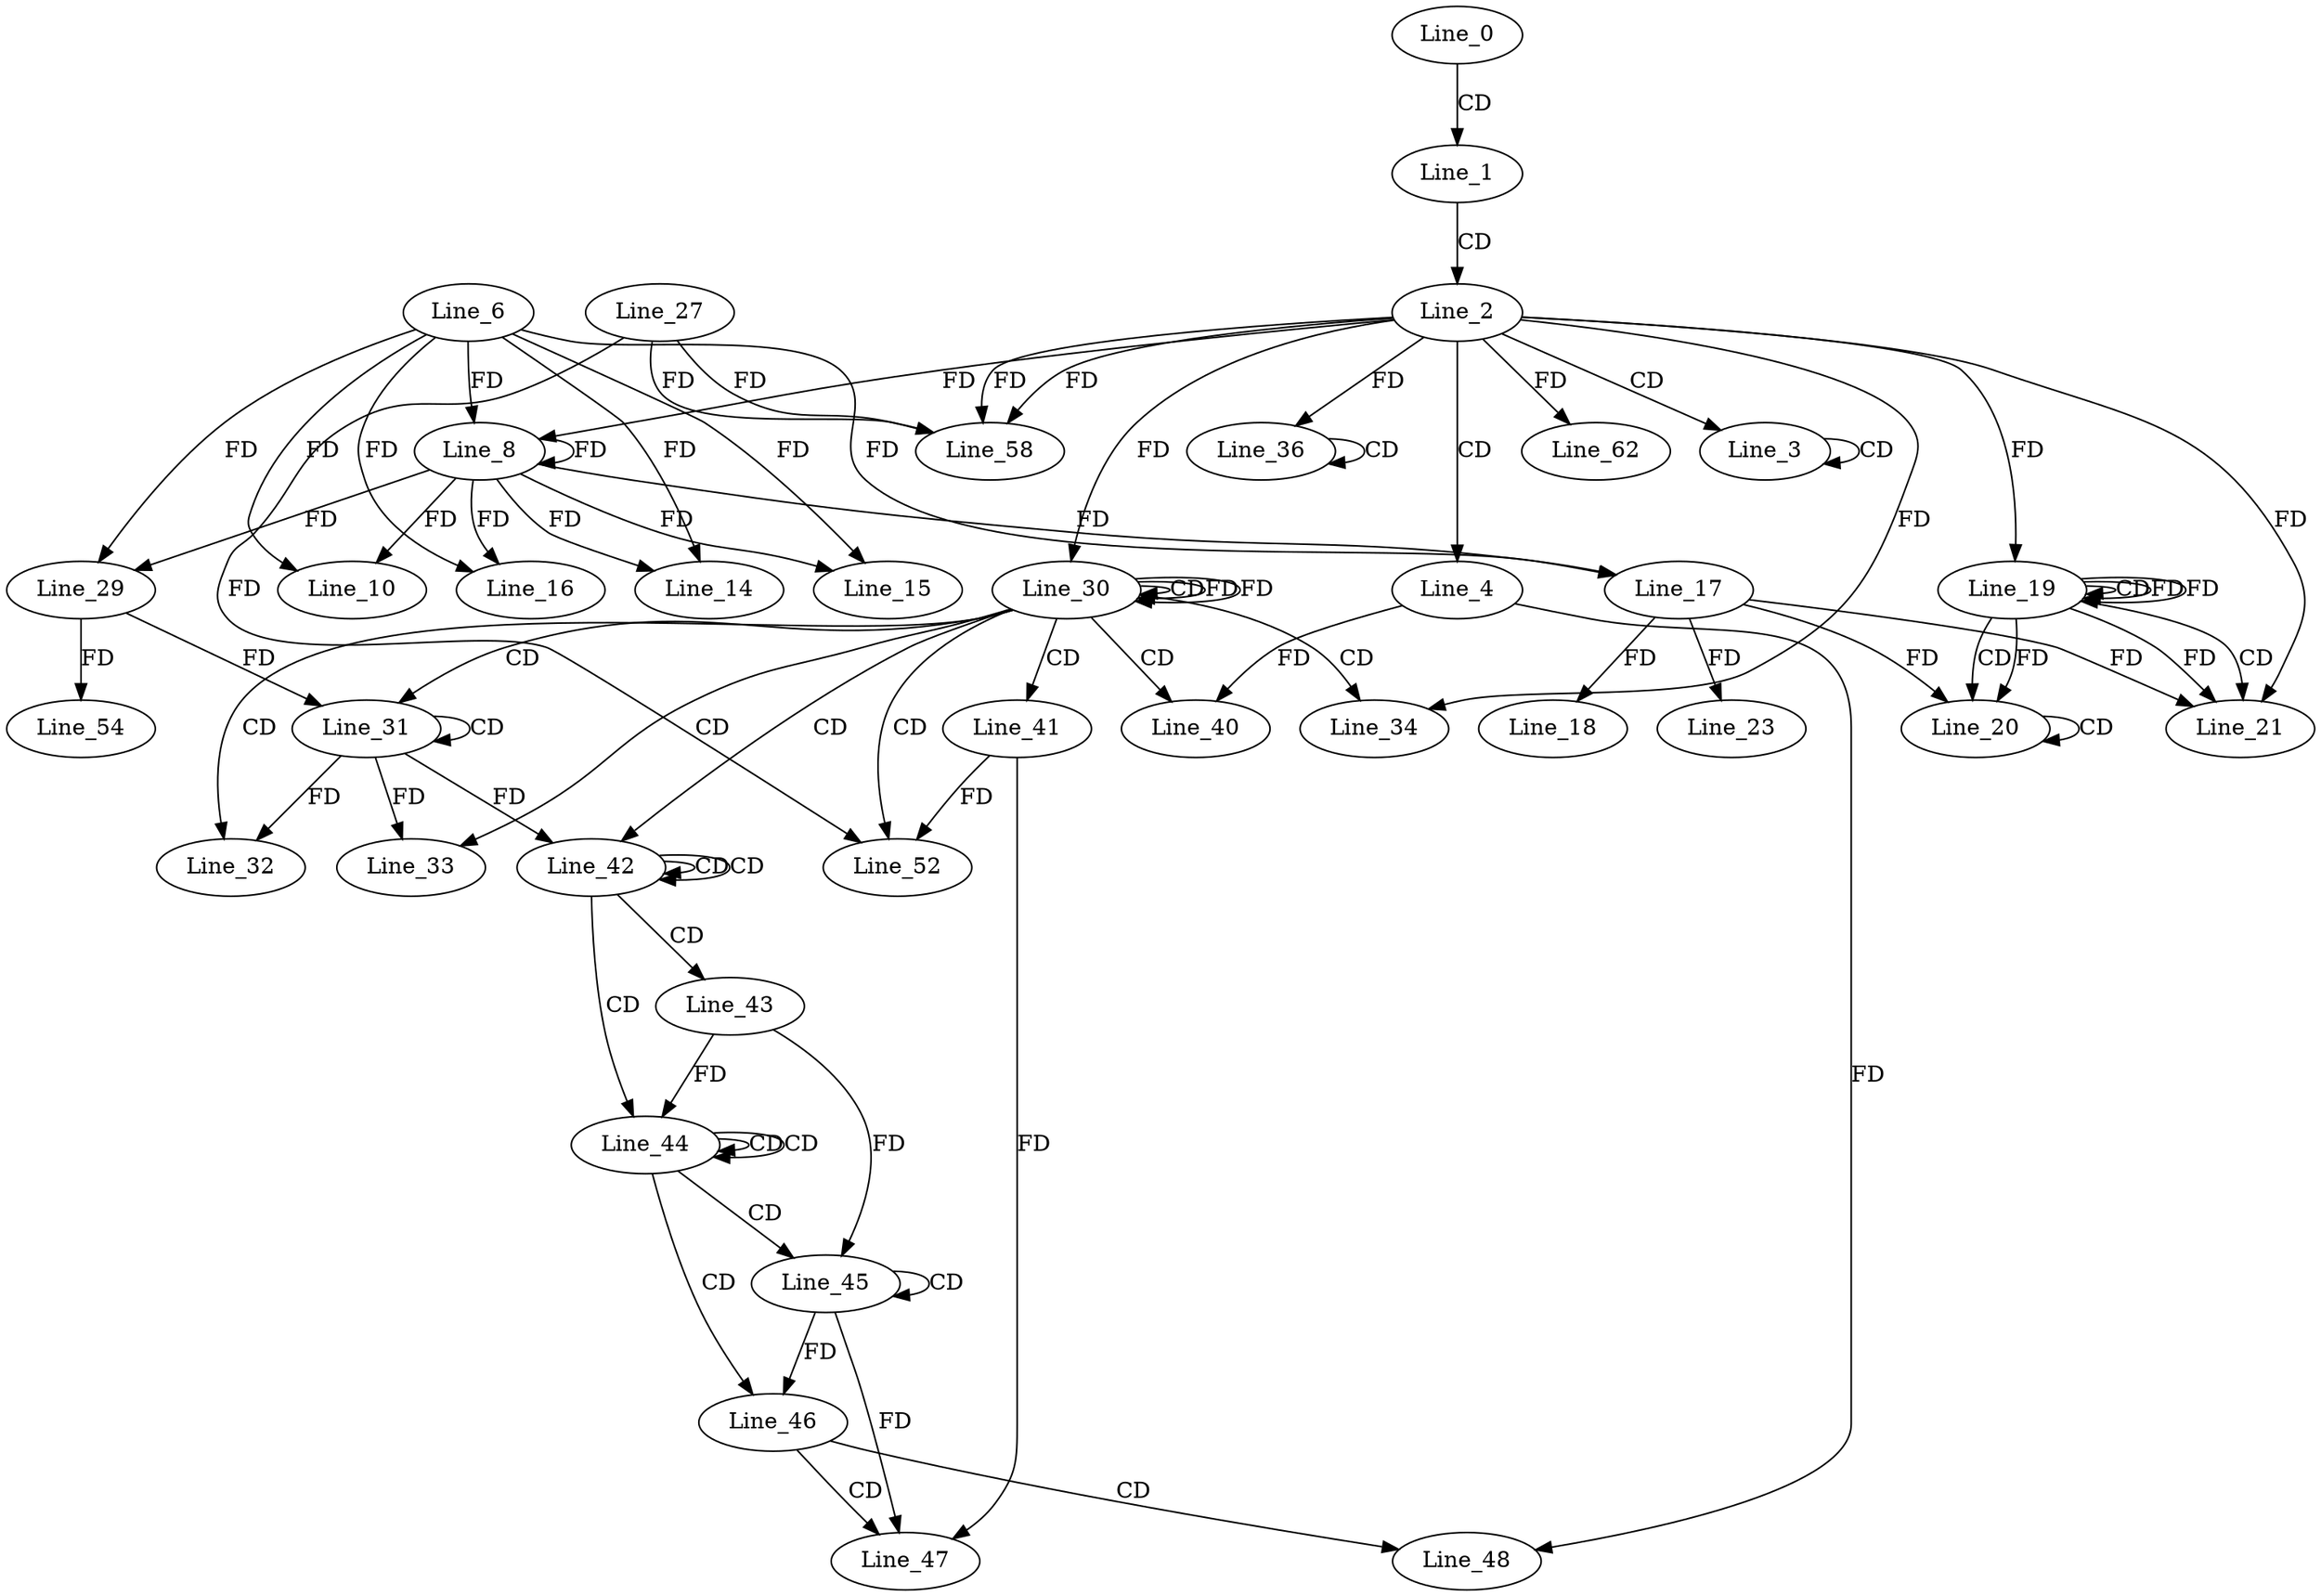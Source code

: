 digraph G {
  Line_0;
  Line_1;
  Line_2;
  Line_3;
  Line_3;
  Line_4;
  Line_6;
  Line_8;
  Line_8;
  Line_10;
  Line_10;
  Line_14;
  Line_15;
  Line_16;
  Line_17;
  Line_17;
  Line_18;
  Line_19;
  Line_19;
  Line_19;
  Line_19;
  Line_20;
  Line_20;
  Line_21;
  Line_21;
  Line_23;
  Line_29;
  Line_30;
  Line_30;
  Line_30;
  Line_30;
  Line_31;
  Line_31;
  Line_29;
  Line_32;
  Line_33;
  Line_34;
  Line_36;
  Line_36;
  Line_40;
  Line_41;
  Line_42;
  Line_42;
  Line_42;
  Line_43;
  Line_44;
  Line_44;
  Line_45;
  Line_45;
  Line_45;
  Line_46;
  Line_47;
  Line_48;
  Line_52;
  Line_27;
  Line_54;
  Line_58;
  Line_58;
  Line_58;
  Line_58;
  Line_62;
  Line_0 -> Line_1 [ label="CD" ];
  Line_1 -> Line_2 [ label="CD" ];
  Line_2 -> Line_3 [ label="CD" ];
  Line_3 -> Line_3 [ label="CD" ];
  Line_2 -> Line_4 [ label="CD" ];
  Line_6 -> Line_8 [ label="FD" ];
  Line_8 -> Line_8 [ label="FD" ];
  Line_2 -> Line_8 [ label="FD" ];
  Line_6 -> Line_10 [ label="FD" ];
  Line_8 -> Line_10 [ label="FD" ];
  Line_6 -> Line_14 [ label="FD" ];
  Line_8 -> Line_14 [ label="FD" ];
  Line_6 -> Line_15 [ label="FD" ];
  Line_8 -> Line_15 [ label="FD" ];
  Line_6 -> Line_16 [ label="FD" ];
  Line_8 -> Line_16 [ label="FD" ];
  Line_6 -> Line_17 [ label="FD" ];
  Line_8 -> Line_17 [ label="FD" ];
  Line_17 -> Line_18 [ label="FD" ];
  Line_19 -> Line_19 [ label="CD" ];
  Line_2 -> Line_19 [ label="FD" ];
  Line_19 -> Line_19 [ label="FD" ];
  Line_19 -> Line_20 [ label="CD" ];
  Line_19 -> Line_20 [ label="FD" ];
  Line_20 -> Line_20 [ label="CD" ];
  Line_17 -> Line_20 [ label="FD" ];
  Line_19 -> Line_21 [ label="CD" ];
  Line_17 -> Line_21 [ label="FD" ];
  Line_2 -> Line_21 [ label="FD" ];
  Line_19 -> Line_21 [ label="FD" ];
  Line_17 -> Line_23 [ label="FD" ];
  Line_6 -> Line_29 [ label="FD" ];
  Line_8 -> Line_29 [ label="FD" ];
  Line_30 -> Line_30 [ label="CD" ];
  Line_2 -> Line_30 [ label="FD" ];
  Line_30 -> Line_30 [ label="FD" ];
  Line_30 -> Line_31 [ label="CD" ];
  Line_31 -> Line_31 [ label="CD" ];
  Line_29 -> Line_31 [ label="FD" ];
  Line_30 -> Line_32 [ label="CD" ];
  Line_31 -> Line_32 [ label="FD" ];
  Line_30 -> Line_33 [ label="CD" ];
  Line_31 -> Line_33 [ label="FD" ];
  Line_30 -> Line_34 [ label="CD" ];
  Line_2 -> Line_34 [ label="FD" ];
  Line_36 -> Line_36 [ label="CD" ];
  Line_2 -> Line_36 [ label="FD" ];
  Line_30 -> Line_40 [ label="CD" ];
  Line_4 -> Line_40 [ label="FD" ];
  Line_30 -> Line_41 [ label="CD" ];
  Line_30 -> Line_42 [ label="CD" ];
  Line_42 -> Line_42 [ label="CD" ];
  Line_42 -> Line_42 [ label="CD" ];
  Line_31 -> Line_42 [ label="FD" ];
  Line_42 -> Line_43 [ label="CD" ];
  Line_42 -> Line_44 [ label="CD" ];
  Line_44 -> Line_44 [ label="CD" ];
  Line_44 -> Line_44 [ label="CD" ];
  Line_43 -> Line_44 [ label="FD" ];
  Line_44 -> Line_45 [ label="CD" ];
  Line_45 -> Line_45 [ label="CD" ];
  Line_43 -> Line_45 [ label="FD" ];
  Line_44 -> Line_46 [ label="CD" ];
  Line_45 -> Line_46 [ label="FD" ];
  Line_46 -> Line_47 [ label="CD" ];
  Line_41 -> Line_47 [ label="FD" ];
  Line_45 -> Line_47 [ label="FD" ];
  Line_46 -> Line_48 [ label="CD" ];
  Line_4 -> Line_48 [ label="FD" ];
  Line_30 -> Line_52 [ label="CD" ];
  Line_27 -> Line_52 [ label="FD" ];
  Line_41 -> Line_52 [ label="FD" ];
  Line_29 -> Line_54 [ label="FD" ];
  Line_27 -> Line_58 [ label="FD" ];
  Line_2 -> Line_58 [ label="FD" ];
  Line_27 -> Line_58 [ label="FD" ];
  Line_2 -> Line_58 [ label="FD" ];
  Line_2 -> Line_62 [ label="FD" ];
  Line_19 -> Line_19 [ label="FD" ];
  Line_30 -> Line_30 [ label="FD" ];
}
